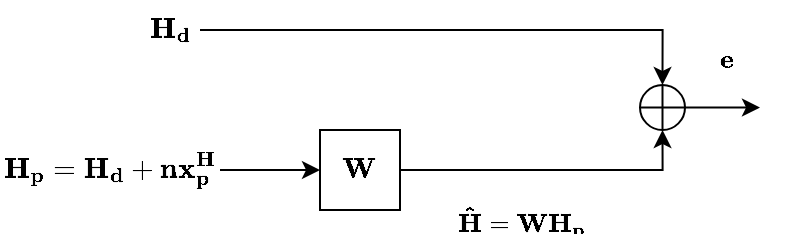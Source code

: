 <mxfile version="24.7.17">
  <diagram name="Page-1" id="KojVv524Zxwe0iF0lzby">
    <mxGraphModel dx="609" dy="361" grid="1" gridSize="10" guides="1" tooltips="1" connect="1" arrows="1" fold="1" page="1" pageScale="1" pageWidth="850" pageHeight="1100" background="#ffffff" math="1" shadow="0">
      <root>
        <mxCell id="0" />
        <mxCell id="1" parent="0" />
        <mxCell id="k5SkOhxfnCoDqh-5vMLO-9" style="edgeStyle=orthogonalEdgeStyle;rounded=0;orthogonalLoop=1;jettySize=auto;html=1;entryX=0;entryY=0.5;entryDx=0;entryDy=0;" edge="1" parent="1" source="k5SkOhxfnCoDqh-5vMLO-6" target="k5SkOhxfnCoDqh-5vMLO-8">
          <mxGeometry relative="1" as="geometry" />
        </mxCell>
        <mxCell id="k5SkOhxfnCoDqh-5vMLO-6" value="$$\mathbf{H_p} = \mathbf{H_d} + \mathbf{nx_p^H}$$" style="text;html=1;align=center;verticalAlign=middle;whiteSpace=wrap;rounded=0;" vertex="1" parent="1">
          <mxGeometry y="80" width="110" height="30" as="geometry" />
        </mxCell>
        <mxCell id="k5SkOhxfnCoDqh-5vMLO-7" value="$$\mathbf{H_d}$$" style="text;html=1;align=center;verticalAlign=middle;whiteSpace=wrap;rounded=0;" vertex="1" parent="1">
          <mxGeometry x="70" y="10" width="30" height="30" as="geometry" />
        </mxCell>
        <mxCell id="k5SkOhxfnCoDqh-5vMLO-8" value="$$\mathbf{W}$$" style="rounded=0;whiteSpace=wrap;html=1;" vertex="1" parent="1">
          <mxGeometry x="160" y="75" width="40" height="40" as="geometry" />
        </mxCell>
        <mxCell id="k5SkOhxfnCoDqh-5vMLO-14" value="$$\mathbf{e}$$" style="edgeStyle=orthogonalEdgeStyle;rounded=0;orthogonalLoop=1;jettySize=auto;html=1;" edge="1" parent="1" source="k5SkOhxfnCoDqh-5vMLO-10">
          <mxGeometry x="0.057" y="-24" relative="1" as="geometry">
            <mxPoint x="380" y="63.75" as="targetPoint" />
            <mxPoint x="24" y="-24" as="offset" />
          </mxGeometry>
        </mxCell>
        <mxCell id="k5SkOhxfnCoDqh-5vMLO-10" value="" style="verticalLabelPosition=bottom;verticalAlign=top;html=1;shape=mxgraph.flowchart.summing_function;" vertex="1" parent="1">
          <mxGeometry x="320" y="52.5" width="22.5" height="22.5" as="geometry" />
        </mxCell>
        <mxCell id="k5SkOhxfnCoDqh-5vMLO-11" style="edgeStyle=orthogonalEdgeStyle;rounded=0;orthogonalLoop=1;jettySize=auto;html=1;entryX=0.5;entryY=0;entryDx=0;entryDy=0;entryPerimeter=0;" edge="1" parent="1" source="k5SkOhxfnCoDqh-5vMLO-7" target="k5SkOhxfnCoDqh-5vMLO-10">
          <mxGeometry relative="1" as="geometry" />
        </mxCell>
        <mxCell id="k5SkOhxfnCoDqh-5vMLO-12" value="$$\mathbf{\hat{H}} = \mathbf{W H_p}$$" style="edgeStyle=orthogonalEdgeStyle;rounded=0;orthogonalLoop=1;jettySize=auto;html=1;entryX=0.5;entryY=1;entryDx=0;entryDy=0;entryPerimeter=0;" edge="1" parent="1" source="k5SkOhxfnCoDqh-5vMLO-8" target="k5SkOhxfnCoDqh-5vMLO-10">
          <mxGeometry x="-0.207" y="-25" relative="1" as="geometry">
            <mxPoint as="offset" />
          </mxGeometry>
        </mxCell>
      </root>
    </mxGraphModel>
  </diagram>
</mxfile>
